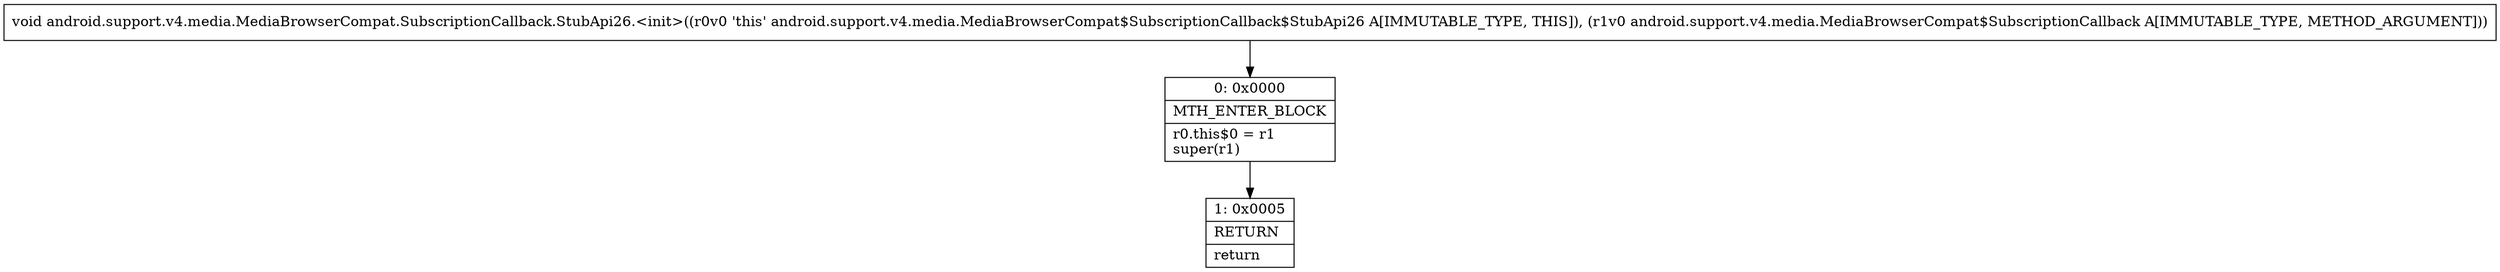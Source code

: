 digraph "CFG forandroid.support.v4.media.MediaBrowserCompat.SubscriptionCallback.StubApi26.\<init\>(Landroid\/support\/v4\/media\/MediaBrowserCompat$SubscriptionCallback;)V" {
Node_0 [shape=record,label="{0\:\ 0x0000|MTH_ENTER_BLOCK\l|r0.this$0 = r1\lsuper(r1)\l}"];
Node_1 [shape=record,label="{1\:\ 0x0005|RETURN\l|return\l}"];
MethodNode[shape=record,label="{void android.support.v4.media.MediaBrowserCompat.SubscriptionCallback.StubApi26.\<init\>((r0v0 'this' android.support.v4.media.MediaBrowserCompat$SubscriptionCallback$StubApi26 A[IMMUTABLE_TYPE, THIS]), (r1v0 android.support.v4.media.MediaBrowserCompat$SubscriptionCallback A[IMMUTABLE_TYPE, METHOD_ARGUMENT])) }"];
MethodNode -> Node_0;
Node_0 -> Node_1;
}

